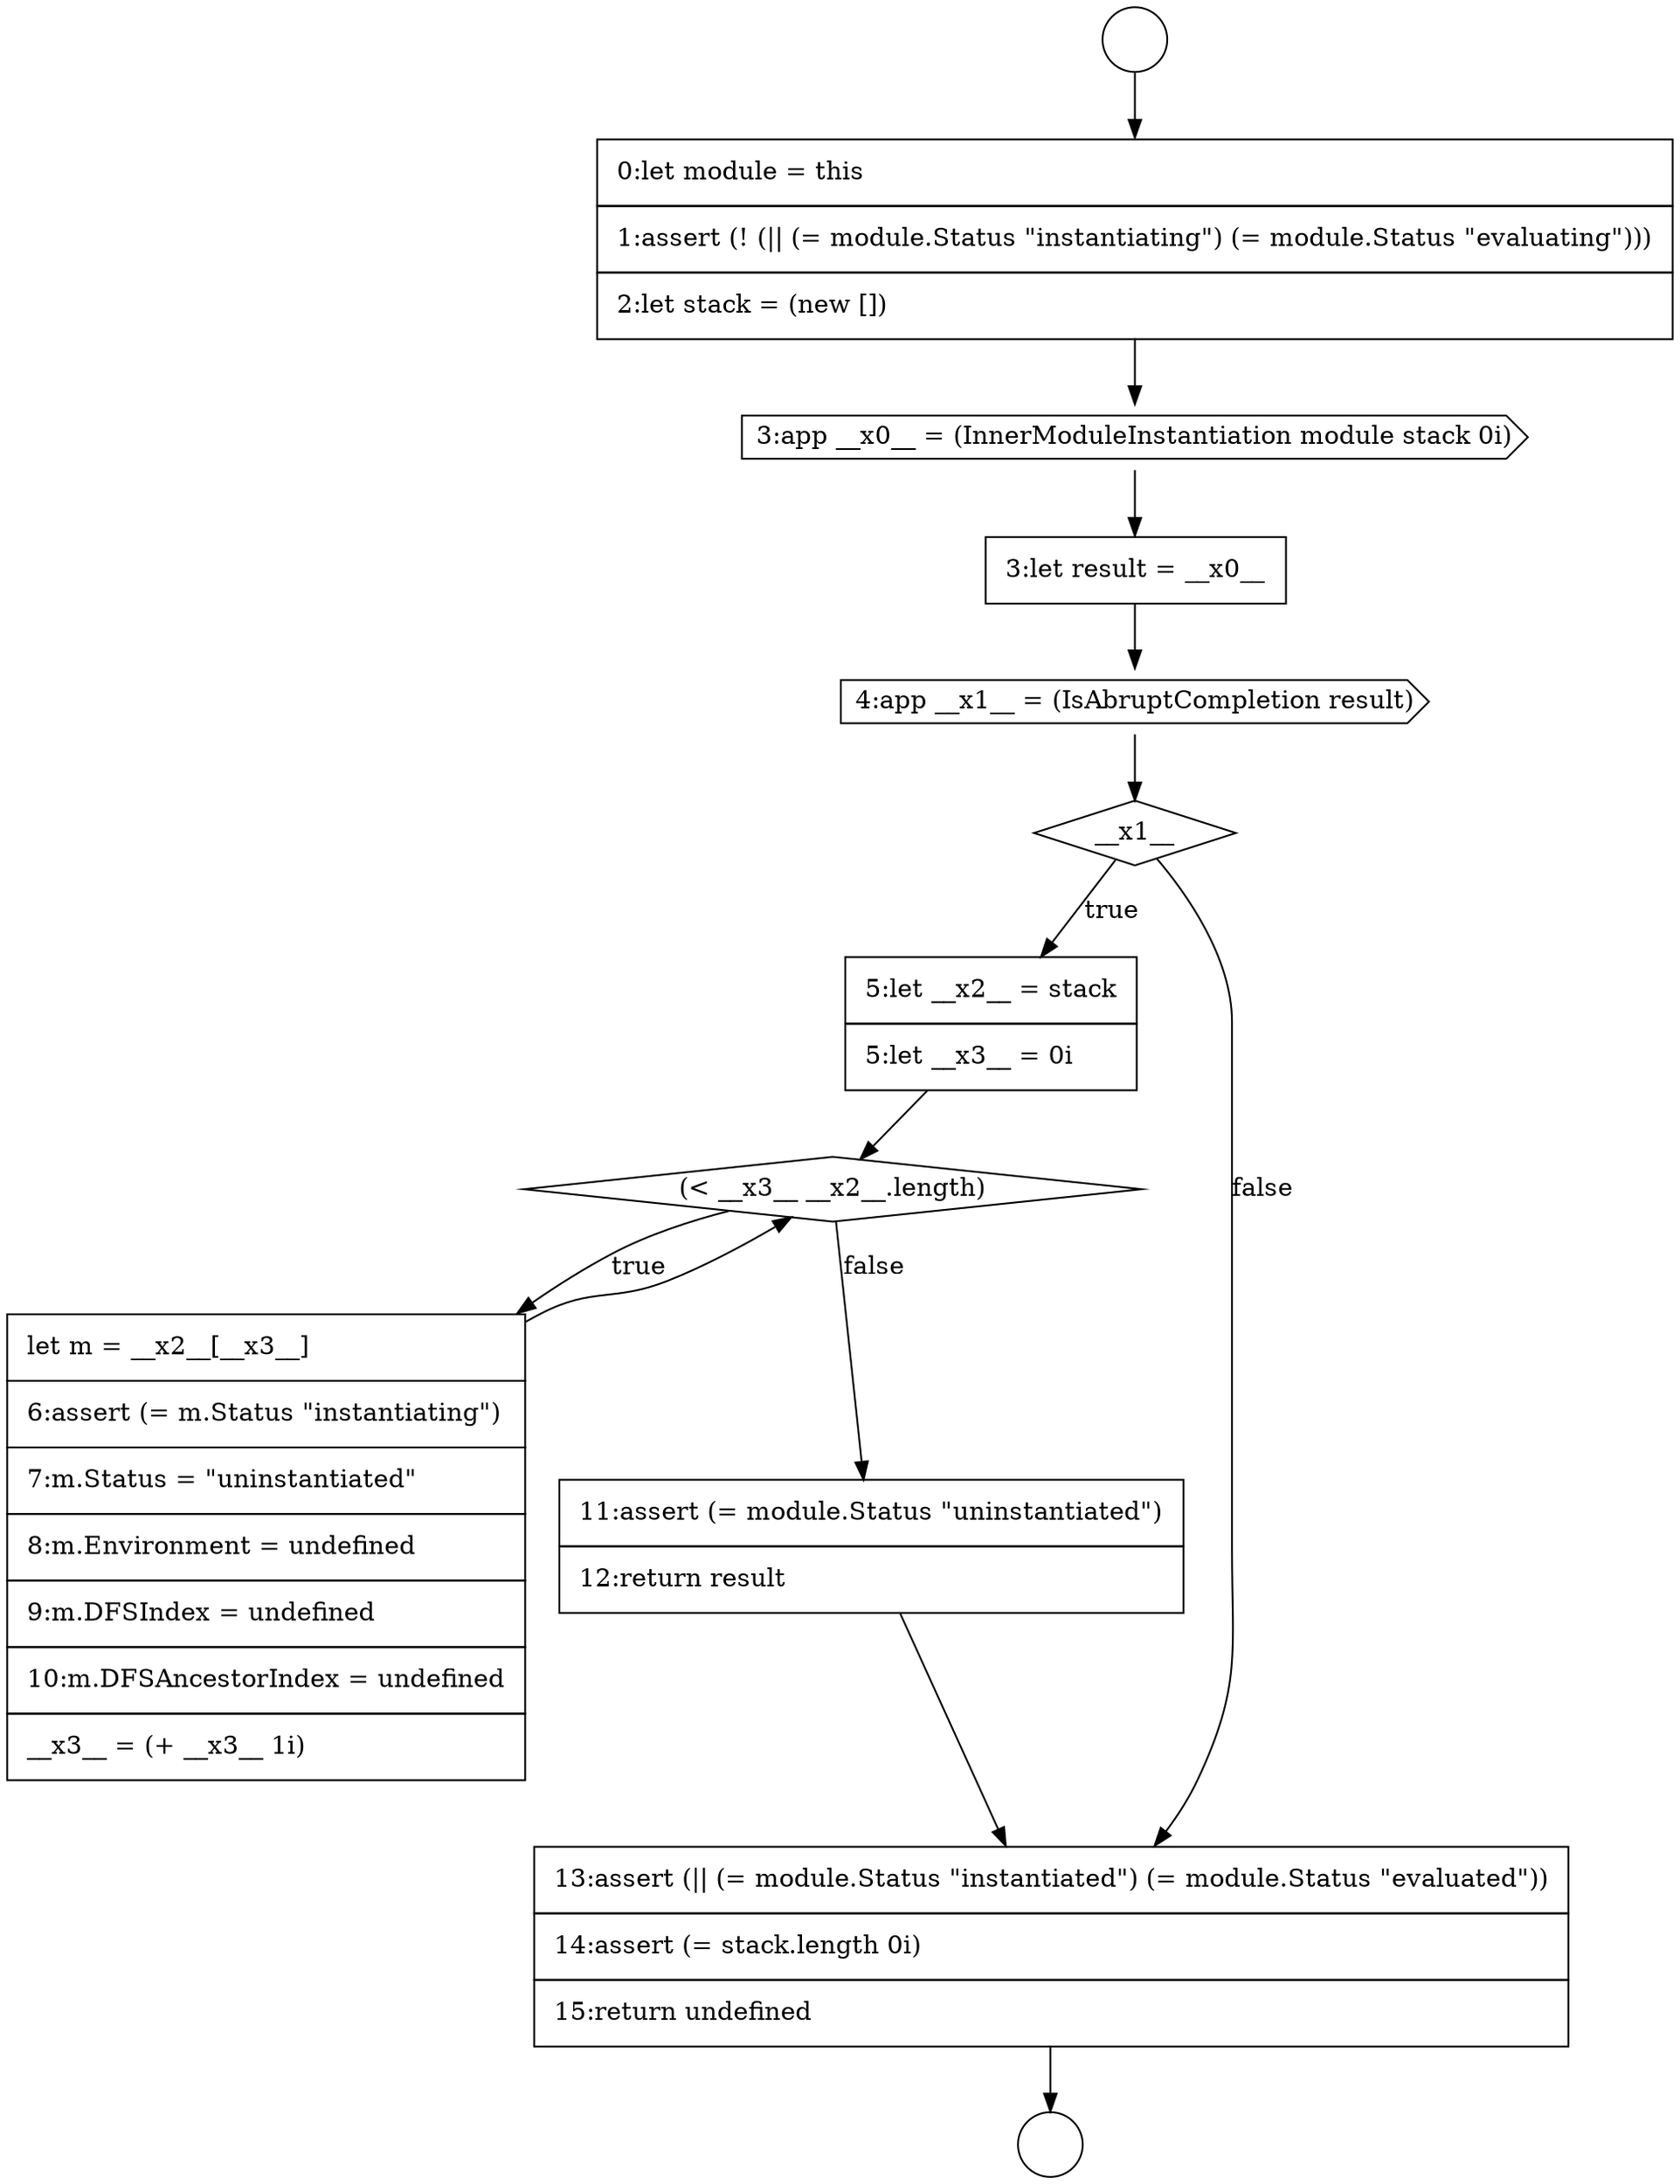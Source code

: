 digraph {
  node10520 [shape=circle label=" " color="black" fillcolor="white" style=filled]
  node10530 [shape=none, margin=0, label=<<font color="black">
    <table border="0" cellborder="1" cellspacing="0" cellpadding="10">
      <tr><td align="left">11:assert (= module.Status &quot;uninstantiated&quot;)</td></tr>
      <tr><td align="left">12:return result</td></tr>
    </table>
  </font>> color="black" fillcolor="white" style=filled]
  node10527 [shape=none, margin=0, label=<<font color="black">
    <table border="0" cellborder="1" cellspacing="0" cellpadding="10">
      <tr><td align="left">5:let __x2__ = stack</td></tr>
      <tr><td align="left">5:let __x3__ = 0i</td></tr>
    </table>
  </font>> color="black" fillcolor="white" style=filled]
  node10523 [shape=cds, label=<<font color="black">3:app __x0__ = (InnerModuleInstantiation module stack 0i)</font>> color="black" fillcolor="white" style=filled]
  node10529 [shape=none, margin=0, label=<<font color="black">
    <table border="0" cellborder="1" cellspacing="0" cellpadding="10">
      <tr><td align="left">let m = __x2__[__x3__]</td></tr>
      <tr><td align="left">6:assert (= m.Status &quot;instantiating&quot;)</td></tr>
      <tr><td align="left">7:m.Status = &quot;uninstantiated&quot;</td></tr>
      <tr><td align="left">8:m.Environment = undefined</td></tr>
      <tr><td align="left">9:m.DFSIndex = undefined</td></tr>
      <tr><td align="left">10:m.DFSAncestorIndex = undefined</td></tr>
      <tr><td align="left">__x3__ = (+ __x3__ 1i)</td></tr>
    </table>
  </font>> color="black" fillcolor="white" style=filled]
  node10528 [shape=diamond, label=<<font color="black">(&lt; __x3__ __x2__.length)</font>> color="black" fillcolor="white" style=filled]
  node10524 [shape=none, margin=0, label=<<font color="black">
    <table border="0" cellborder="1" cellspacing="0" cellpadding="10">
      <tr><td align="left">3:let result = __x0__</td></tr>
    </table>
  </font>> color="black" fillcolor="white" style=filled]
  node10525 [shape=cds, label=<<font color="black">4:app __x1__ = (IsAbruptCompletion result)</font>> color="black" fillcolor="white" style=filled]
  node10521 [shape=circle label=" " color="black" fillcolor="white" style=filled]
  node10531 [shape=none, margin=0, label=<<font color="black">
    <table border="0" cellborder="1" cellspacing="0" cellpadding="10">
      <tr><td align="left">13:assert (|| (= module.Status &quot;instantiated&quot;) (= module.Status &quot;evaluated&quot;))</td></tr>
      <tr><td align="left">14:assert (= stack.length 0i)</td></tr>
      <tr><td align="left">15:return undefined</td></tr>
    </table>
  </font>> color="black" fillcolor="white" style=filled]
  node10526 [shape=diamond, label=<<font color="black">__x1__</font>> color="black" fillcolor="white" style=filled]
  node10522 [shape=none, margin=0, label=<<font color="black">
    <table border="0" cellborder="1" cellspacing="0" cellpadding="10">
      <tr><td align="left">0:let module = this</td></tr>
      <tr><td align="left">1:assert (! (|| (= module.Status &quot;instantiating&quot;) (= module.Status &quot;evaluating&quot;)))</td></tr>
      <tr><td align="left">2:let stack = (new [])</td></tr>
    </table>
  </font>> color="black" fillcolor="white" style=filled]
  node10530 -> node10531 [ color="black"]
  node10520 -> node10522 [ color="black"]
  node10528 -> node10529 [label=<<font color="black">true</font>> color="black"]
  node10528 -> node10530 [label=<<font color="black">false</font>> color="black"]
  node10529 -> node10528 [ color="black"]
  node10522 -> node10523 [ color="black"]
  node10525 -> node10526 [ color="black"]
  node10527 -> node10528 [ color="black"]
  node10526 -> node10527 [label=<<font color="black">true</font>> color="black"]
  node10526 -> node10531 [label=<<font color="black">false</font>> color="black"]
  node10524 -> node10525 [ color="black"]
  node10523 -> node10524 [ color="black"]
  node10531 -> node10521 [ color="black"]
}
